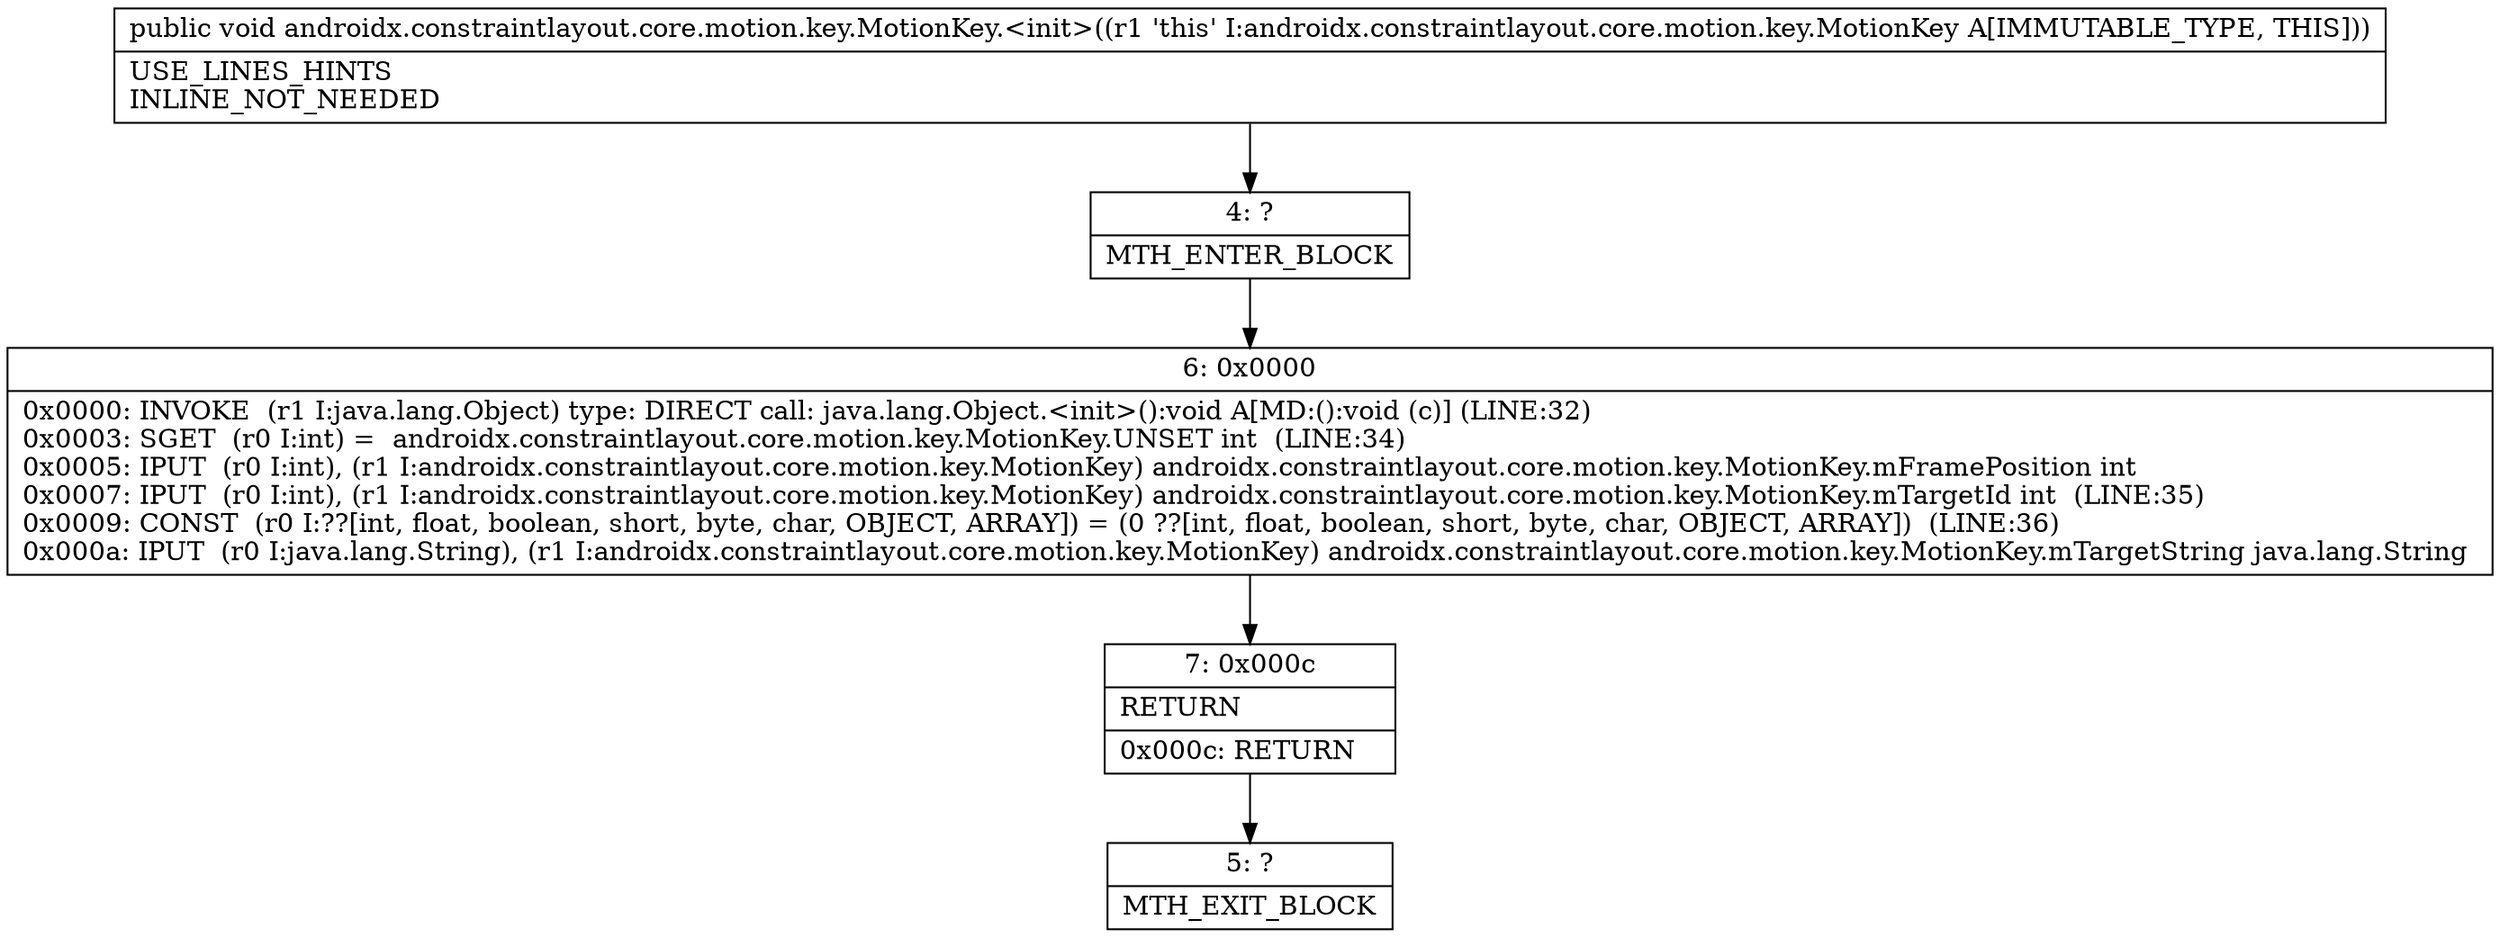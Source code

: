 digraph "CFG forandroidx.constraintlayout.core.motion.key.MotionKey.\<init\>()V" {
Node_4 [shape=record,label="{4\:\ ?|MTH_ENTER_BLOCK\l}"];
Node_6 [shape=record,label="{6\:\ 0x0000|0x0000: INVOKE  (r1 I:java.lang.Object) type: DIRECT call: java.lang.Object.\<init\>():void A[MD:():void (c)] (LINE:32)\l0x0003: SGET  (r0 I:int) =  androidx.constraintlayout.core.motion.key.MotionKey.UNSET int  (LINE:34)\l0x0005: IPUT  (r0 I:int), (r1 I:androidx.constraintlayout.core.motion.key.MotionKey) androidx.constraintlayout.core.motion.key.MotionKey.mFramePosition int \l0x0007: IPUT  (r0 I:int), (r1 I:androidx.constraintlayout.core.motion.key.MotionKey) androidx.constraintlayout.core.motion.key.MotionKey.mTargetId int  (LINE:35)\l0x0009: CONST  (r0 I:??[int, float, boolean, short, byte, char, OBJECT, ARRAY]) = (0 ??[int, float, boolean, short, byte, char, OBJECT, ARRAY])  (LINE:36)\l0x000a: IPUT  (r0 I:java.lang.String), (r1 I:androidx.constraintlayout.core.motion.key.MotionKey) androidx.constraintlayout.core.motion.key.MotionKey.mTargetString java.lang.String \l}"];
Node_7 [shape=record,label="{7\:\ 0x000c|RETURN\l|0x000c: RETURN   \l}"];
Node_5 [shape=record,label="{5\:\ ?|MTH_EXIT_BLOCK\l}"];
MethodNode[shape=record,label="{public void androidx.constraintlayout.core.motion.key.MotionKey.\<init\>((r1 'this' I:androidx.constraintlayout.core.motion.key.MotionKey A[IMMUTABLE_TYPE, THIS]))  | USE_LINES_HINTS\lINLINE_NOT_NEEDED\l}"];
MethodNode -> Node_4;Node_4 -> Node_6;
Node_6 -> Node_7;
Node_7 -> Node_5;
}

